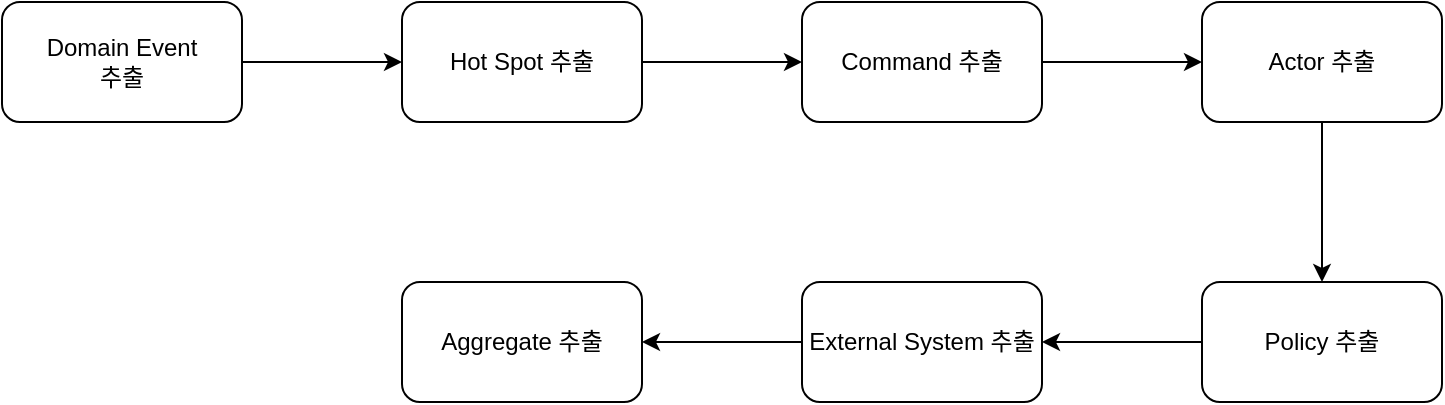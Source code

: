 <mxfile version="22.1.16" type="github">
  <diagram name="페이지-1" id="RbtyITWIb4wQIsUO1Foq">
    <mxGraphModel dx="1179" dy="778" grid="1" gridSize="10" guides="1" tooltips="1" connect="1" arrows="1" fold="1" page="1" pageScale="1" pageWidth="827" pageHeight="1169" math="0" shadow="0">
      <root>
        <mxCell id="0" />
        <mxCell id="1" parent="0" />
        <mxCell id="QDFzuWn7TwJe1WQt8XSV-3" value="" style="edgeStyle=orthogonalEdgeStyle;rounded=0;orthogonalLoop=1;jettySize=auto;html=1;" edge="1" parent="1" source="QDFzuWn7TwJe1WQt8XSV-1" target="QDFzuWn7TwJe1WQt8XSV-2">
          <mxGeometry relative="1" as="geometry" />
        </mxCell>
        <mxCell id="QDFzuWn7TwJe1WQt8XSV-1" value="Domain Event&lt;br&gt;추출" style="rounded=1;whiteSpace=wrap;html=1;" vertex="1" parent="1">
          <mxGeometry x="80" y="240" width="120" height="60" as="geometry" />
        </mxCell>
        <mxCell id="QDFzuWn7TwJe1WQt8XSV-5" value="" style="edgeStyle=orthogonalEdgeStyle;rounded=0;orthogonalLoop=1;jettySize=auto;html=1;" edge="1" parent="1" source="QDFzuWn7TwJe1WQt8XSV-2" target="QDFzuWn7TwJe1WQt8XSV-4">
          <mxGeometry relative="1" as="geometry" />
        </mxCell>
        <mxCell id="QDFzuWn7TwJe1WQt8XSV-2" value="Hot Spot 추출" style="rounded=1;whiteSpace=wrap;html=1;" vertex="1" parent="1">
          <mxGeometry x="280" y="240" width="120" height="60" as="geometry" />
        </mxCell>
        <mxCell id="QDFzuWn7TwJe1WQt8XSV-7" value="" style="edgeStyle=orthogonalEdgeStyle;rounded=0;orthogonalLoop=1;jettySize=auto;html=1;" edge="1" parent="1" source="QDFzuWn7TwJe1WQt8XSV-4" target="QDFzuWn7TwJe1WQt8XSV-6">
          <mxGeometry relative="1" as="geometry" />
        </mxCell>
        <mxCell id="QDFzuWn7TwJe1WQt8XSV-4" value="Command 추출" style="rounded=1;whiteSpace=wrap;html=1;" vertex="1" parent="1">
          <mxGeometry x="480" y="240" width="120" height="60" as="geometry" />
        </mxCell>
        <mxCell id="QDFzuWn7TwJe1WQt8XSV-9" value="" style="edgeStyle=orthogonalEdgeStyle;rounded=0;orthogonalLoop=1;jettySize=auto;html=1;" edge="1" parent="1" source="QDFzuWn7TwJe1WQt8XSV-6" target="QDFzuWn7TwJe1WQt8XSV-8">
          <mxGeometry relative="1" as="geometry" />
        </mxCell>
        <mxCell id="QDFzuWn7TwJe1WQt8XSV-6" value="Actor 추출" style="rounded=1;whiteSpace=wrap;html=1;" vertex="1" parent="1">
          <mxGeometry x="680" y="240" width="120" height="60" as="geometry" />
        </mxCell>
        <mxCell id="QDFzuWn7TwJe1WQt8XSV-11" value="" style="edgeStyle=orthogonalEdgeStyle;rounded=0;orthogonalLoop=1;jettySize=auto;html=1;" edge="1" parent="1" source="QDFzuWn7TwJe1WQt8XSV-8" target="QDFzuWn7TwJe1WQt8XSV-10">
          <mxGeometry relative="1" as="geometry" />
        </mxCell>
        <mxCell id="QDFzuWn7TwJe1WQt8XSV-8" value="Policy 추출" style="rounded=1;whiteSpace=wrap;html=1;" vertex="1" parent="1">
          <mxGeometry x="680" y="380" width="120" height="60" as="geometry" />
        </mxCell>
        <mxCell id="QDFzuWn7TwJe1WQt8XSV-13" value="" style="edgeStyle=orthogonalEdgeStyle;rounded=0;orthogonalLoop=1;jettySize=auto;html=1;" edge="1" parent="1" source="QDFzuWn7TwJe1WQt8XSV-10" target="QDFzuWn7TwJe1WQt8XSV-12">
          <mxGeometry relative="1" as="geometry" />
        </mxCell>
        <mxCell id="QDFzuWn7TwJe1WQt8XSV-10" value="External System 추출" style="rounded=1;whiteSpace=wrap;html=1;" vertex="1" parent="1">
          <mxGeometry x="480" y="380" width="120" height="60" as="geometry" />
        </mxCell>
        <mxCell id="QDFzuWn7TwJe1WQt8XSV-12" value="Aggregate 추출" style="rounded=1;whiteSpace=wrap;html=1;" vertex="1" parent="1">
          <mxGeometry x="280" y="380" width="120" height="60" as="geometry" />
        </mxCell>
      </root>
    </mxGraphModel>
  </diagram>
</mxfile>
